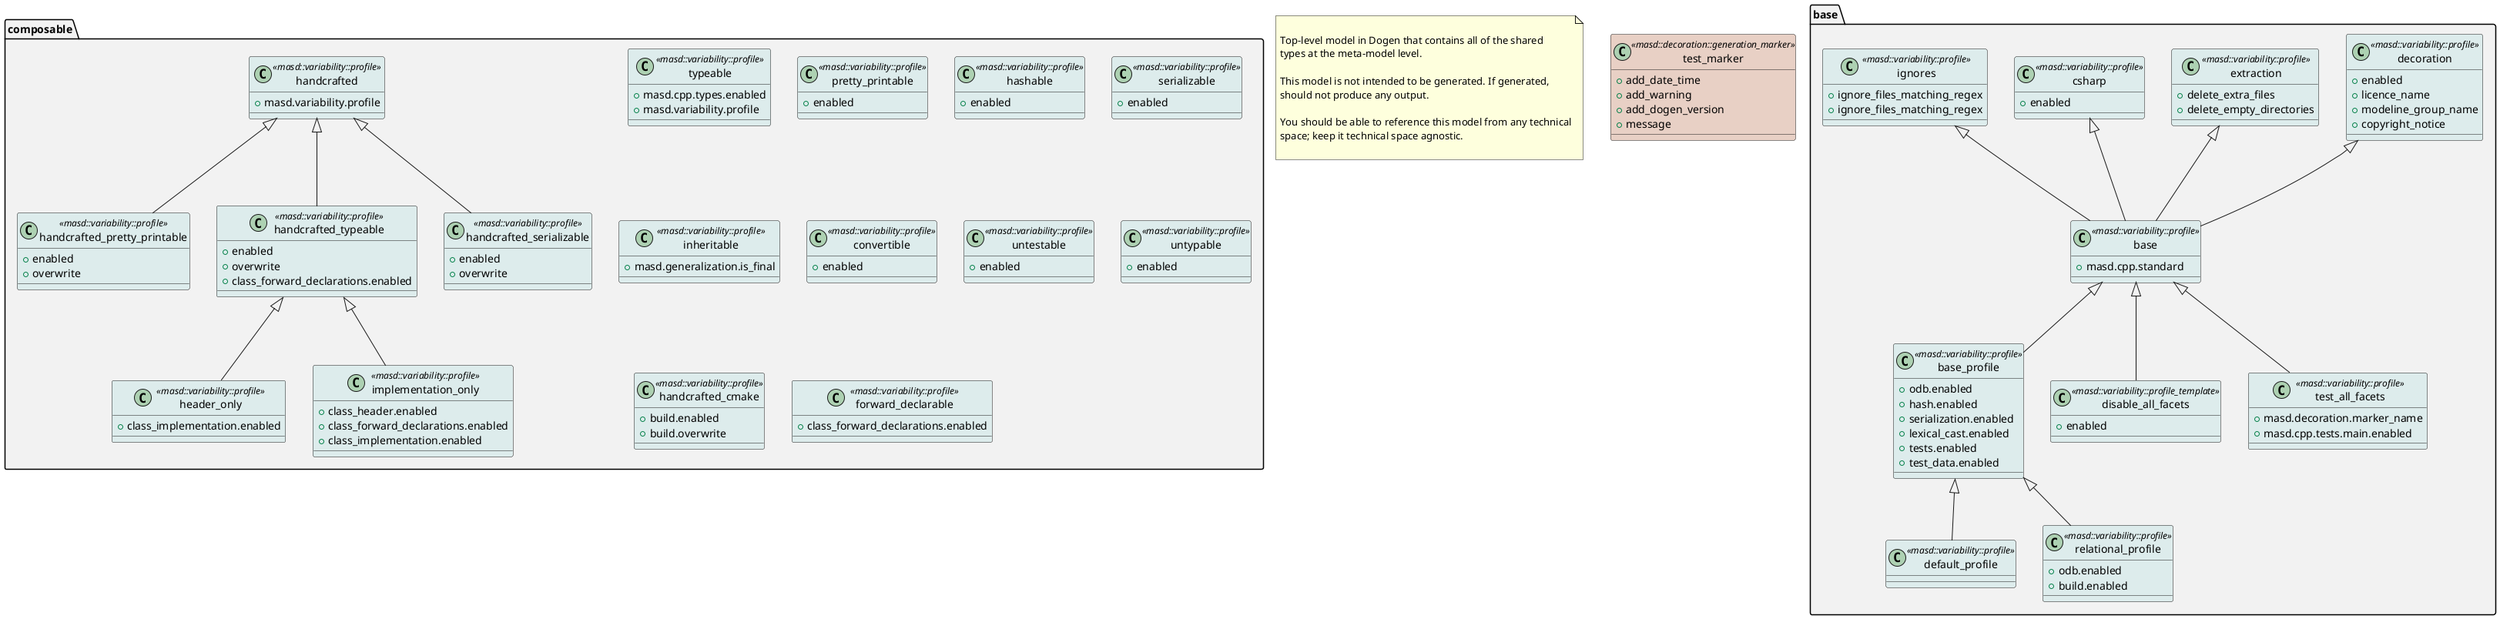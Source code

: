 @startuml
set namespaceSeparator ::
note as N1

Top-level model in Dogen that contains all of the shared
types at the meta-model level.

This model is not intended to be generated. If generated,
should not produce any output.

You should be able to reference this model from any technical
space; keep it technical space agnostic.

end note

namespace base #F2F2F2 {
        class decoration <<masd::variability::profile>> #DDECEC {
                +{field} enabled
                +{field} licence_name
                +{field} modeline_group_name
                +{field} copyright_notice
}

        class extraction <<masd::variability::profile>> #DDECEC {
                +{field} delete_extra_files
                +{field} delete_empty_directories
}

        class csharp <<masd::variability::profile>> #DDECEC {
                +{field} enabled
}

        class ignores <<masd::variability::profile>> #DDECEC {
                +{field} ignore_files_matching_regex
                +{field} ignore_files_matching_regex
}

        class base <<masd::variability::profile>> #DDECEC {
                +{field} masd.cpp.standard
}

base::decoration <|-- base::base
base::extraction <|-- base::base
base::csharp <|-- base::base
base::ignores <|-- base::base
        class base_profile <<masd::variability::profile>> #DDECEC {
                +{field} odb.enabled
                +{field} hash.enabled
                +{field} serialization.enabled
                +{field} lexical_cast.enabled
                +{field} tests.enabled
                +{field} test_data.enabled
}

base::base <|-- base::base_profile
        class default_profile <<masd::variability::profile>> #DDECEC {
}

base::base_profile <|-- base::default_profile
        class disable_all_facets <<masd::variability::profile_template>> #DDECEC {
                +{field} enabled
}

base::base <|-- base::disable_all_facets
        class relational_profile <<masd::variability::profile>> #DDECEC {
                +{field} odb.enabled
                +{field} build.enabled
}

base::base_profile <|-- base::relational_profile
        class test_all_facets <<masd::variability::profile>> #DDECEC {
                +{field} masd.decoration.marker_name
                +{field} masd.cpp.tests.main.enabled
}

base::base <|-- base::test_all_facets
}

namespace composable #F2F2F2 {
        class typeable <<masd::variability::profile>> #DDECEC {
                +{field} masd.cpp.types.enabled
                +{field} masd.variability.profile
}

        class pretty_printable <<masd::variability::profile>> #DDECEC {
                +{field} enabled
}

        class hashable <<masd::variability::profile>> #DDECEC {
                +{field} enabled
}

        class serializable <<masd::variability::profile>> #DDECEC {
                +{field} enabled
}

        class handcrafted <<masd::variability::profile>> #DDECEC {
                +{field} masd.variability.profile
}

        class handcrafted_pretty_printable <<masd::variability::profile>> #DDECEC {
                +{field} enabled
                +{field} overwrite
}

composable::handcrafted <|-- composable::handcrafted_pretty_printable
        class handcrafted_typeable <<masd::variability::profile>> #DDECEC {
                +{field} enabled
                +{field} overwrite
                +{field} class_forward_declarations.enabled
}

composable::handcrafted <|-- composable::handcrafted_typeable
        class header_only <<masd::variability::profile>> #DDECEC {
                +{field} class_implementation.enabled
}

composable::handcrafted_typeable <|-- composable::header_only
        class inheritable <<masd::variability::profile>> #DDECEC {
                +{field} masd.generalization.is_final
}

        class implementation_only <<masd::variability::profile>> #DDECEC {
                +{field} class_header.enabled
                +{field} class_forward_declarations.enabled
                +{field} class_implementation.enabled
}

composable::handcrafted_typeable <|-- composable::implementation_only
        class handcrafted_serializable <<masd::variability::profile>> #DDECEC {
                +{field} enabled
                +{field} overwrite
}

composable::handcrafted <|-- composable::handcrafted_serializable
        class convertible <<masd::variability::profile>> #DDECEC {
                +{field} enabled
}

        class untestable <<masd::variability::profile>> #DDECEC {
                +{field} enabled
}

        class untypable <<masd::variability::profile>> #DDECEC {
                +{field} enabled
}

        class handcrafted_cmake <<masd::variability::profile>> #DDECEC {
                +{field} build.enabled
                +{field} build.overwrite
}

        class forward_declarable <<masd::variability::profile>> #DDECEC {
                +{field} class_forward_declarations.enabled
}

}

class test_marker <<masd::decoration::generation_marker>> #E8D0C5 {
        +{field} add_date_time
        +{field} add_warning
        +{field} add_dogen_version
        +{field} message
}

@enduml
